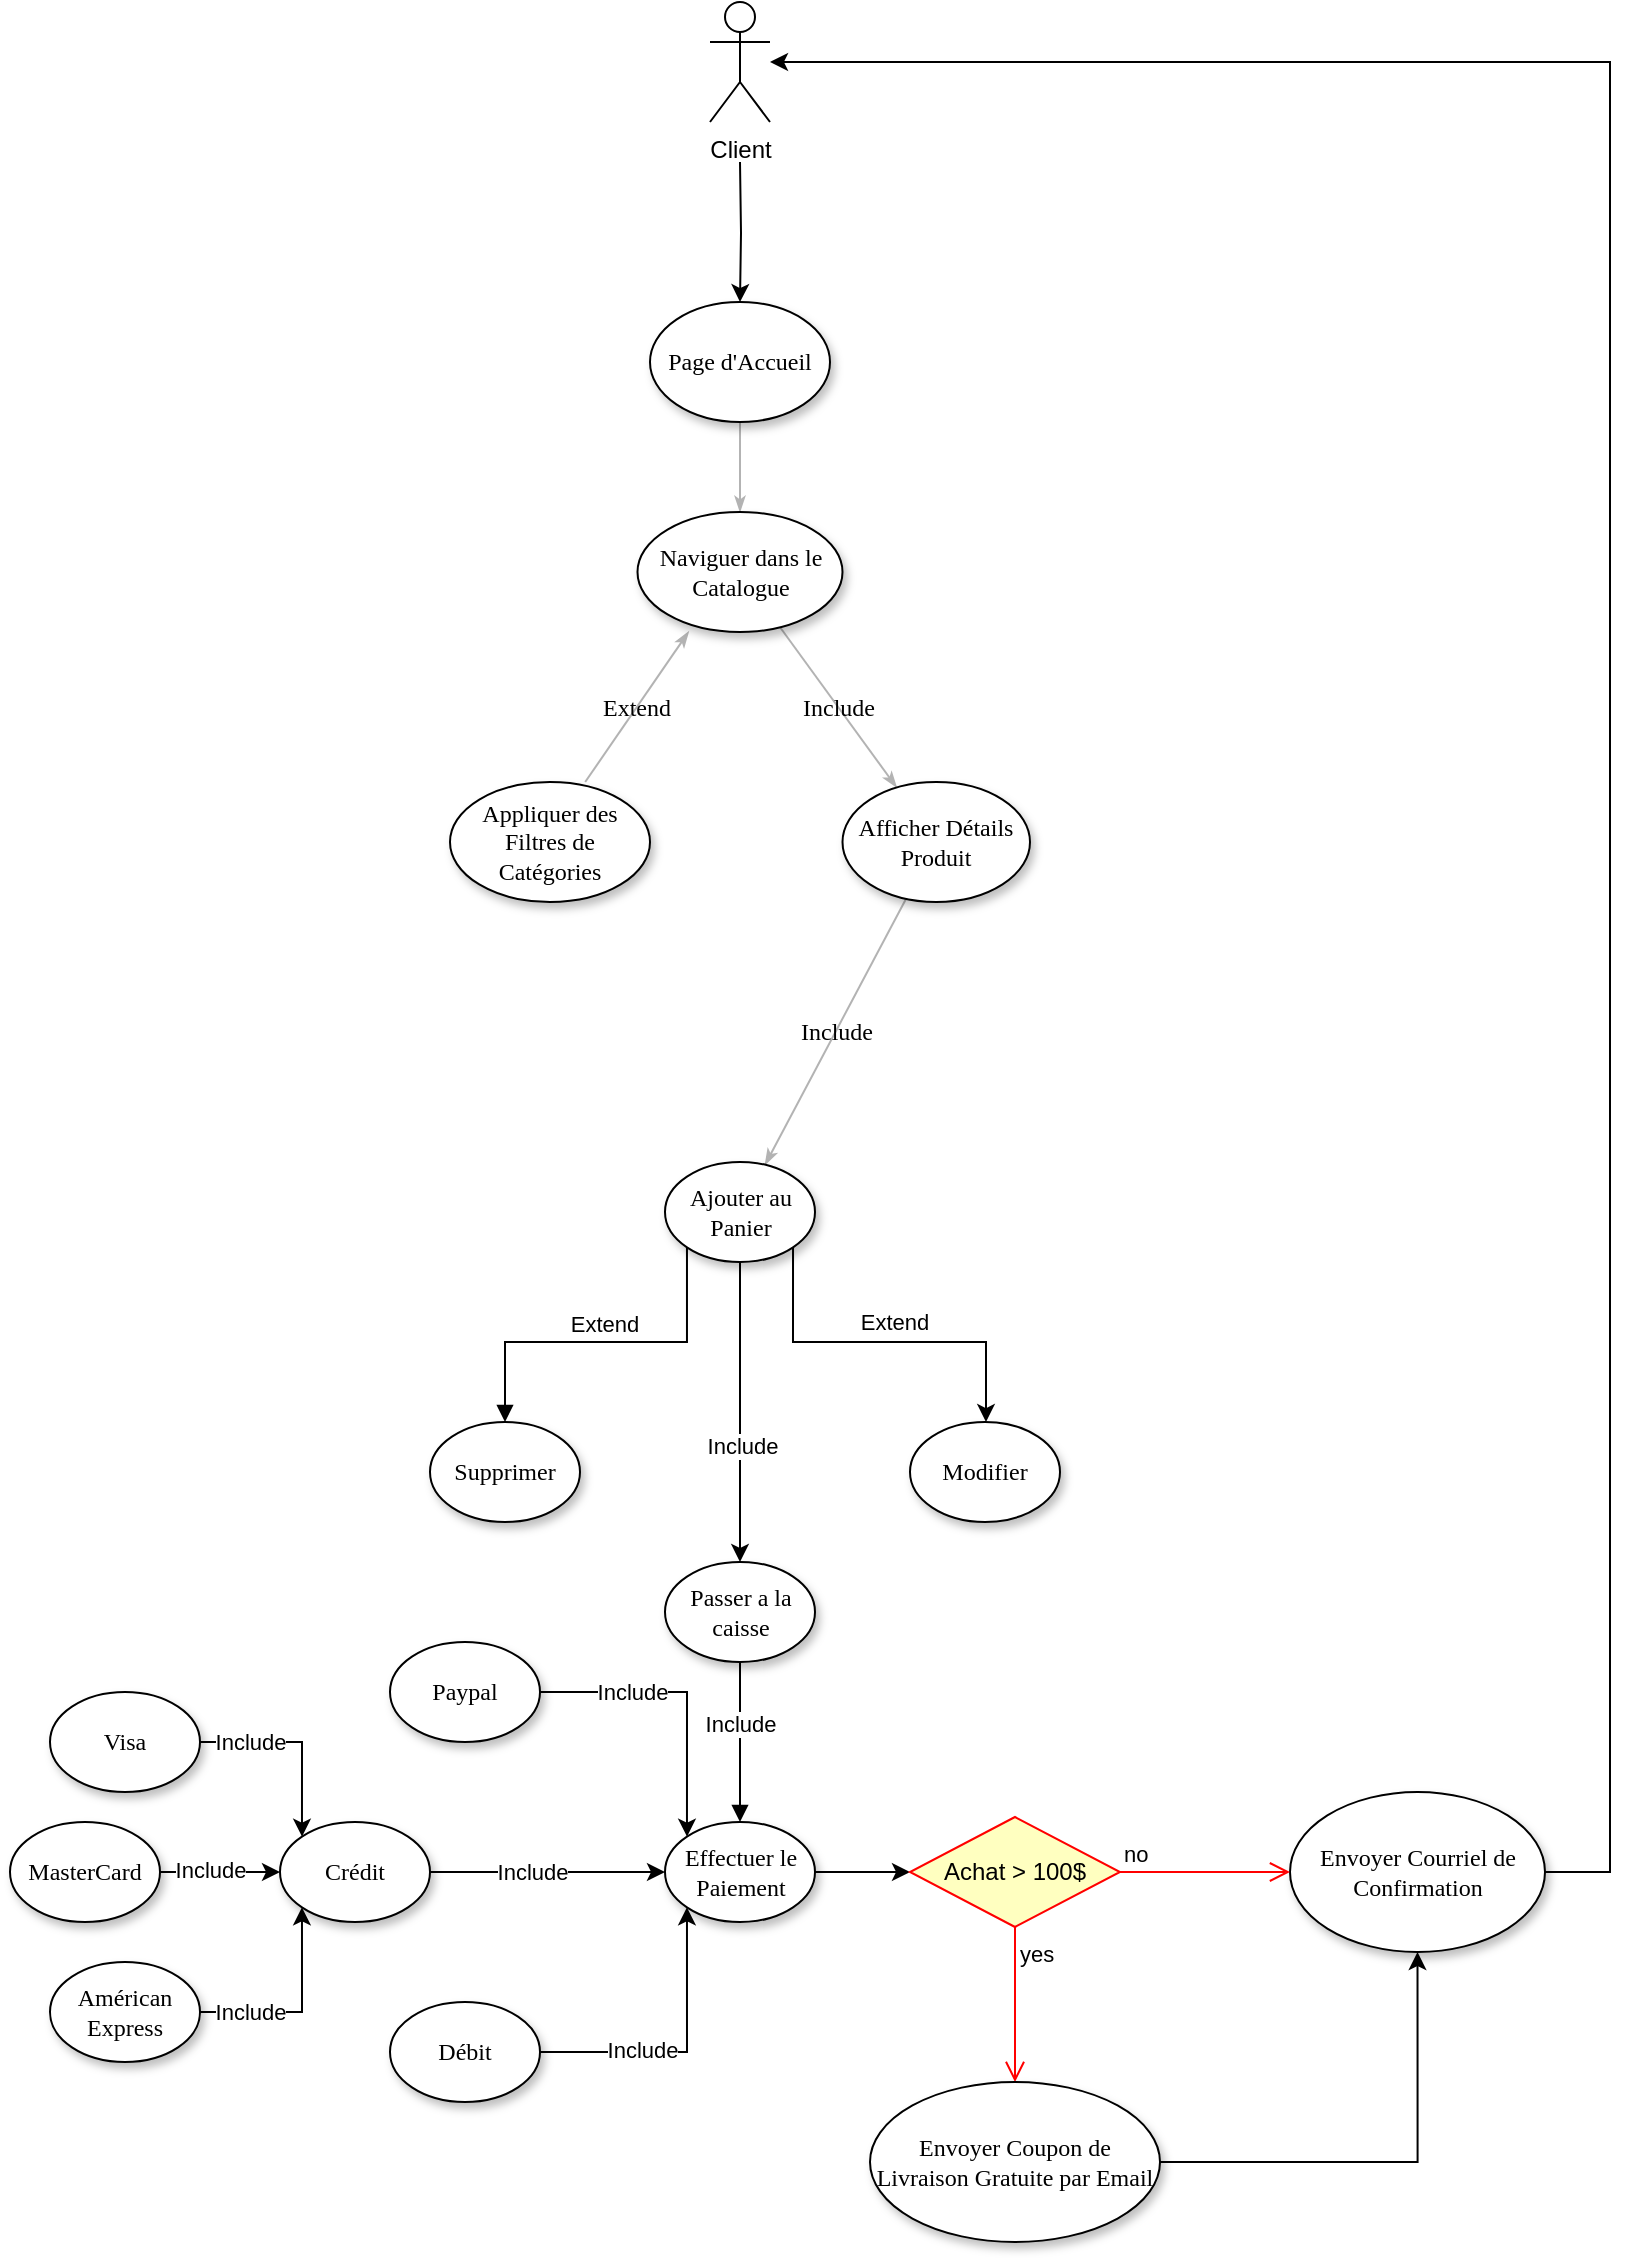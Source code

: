 <mxfile version="21.3.7" type="device">
  <diagram name="Page-1" id="42789a77-a242-8287-6e28-9cd8cfd52e62">
    <mxGraphModel dx="1840" dy="1697" grid="1" gridSize="10" guides="1" tooltips="1" connect="1" arrows="1" fold="1" page="1" pageScale="1" pageWidth="1100" pageHeight="850" background="none" math="0" shadow="0">
      <root>
        <mxCell id="0" />
        <mxCell id="1" parent="0" />
        <mxCell id="1ea317790d2ca983-12" style="edgeStyle=none;rounded=1;html=1;labelBackgroundColor=none;startArrow=none;startFill=0;startSize=5;endArrow=classicThin;endFill=1;endSize=5;jettySize=auto;orthogonalLoop=1;strokeColor=#B3B3B3;strokeWidth=1;fontFamily=Verdana;fontSize=12" parent="1" source="1ea317790d2ca983-1" target="1ea317790d2ca983-2" edge="1">
          <mxGeometry relative="1" as="geometry" />
        </mxCell>
        <mxCell id="1ea317790d2ca983-1" value="Page d&#39;Accueil" style="ellipse;whiteSpace=wrap;html=1;rounded=0;shadow=1;comic=0;labelBackgroundColor=none;strokeWidth=1;fontFamily=Verdana;fontSize=12;align=center;" parent="1" vertex="1">
          <mxGeometry x="450" y="80" width="90" height="60" as="geometry" />
        </mxCell>
        <mxCell id="1ea317790d2ca983-21" value="Extend" style="edgeStyle=none;rounded=1;html=1;labelBackgroundColor=none;startArrow=none;startFill=0;startSize=5;endArrow=classicThin;endFill=1;endSize=5;jettySize=auto;orthogonalLoop=1;strokeColor=#B3B3B3;strokeWidth=1;fontFamily=Verdana;fontSize=12;exitX=0.676;exitY=0;exitDx=0;exitDy=0;entryX=0.25;entryY=0.997;entryDx=0;entryDy=0;entryPerimeter=0;exitPerimeter=0;" parent="1" source="1ea317790d2ca983-7" target="1ea317790d2ca983-2" edge="1">
          <mxGeometry relative="1" as="geometry">
            <mxPoint x="380" y="230" as="targetPoint" />
          </mxGeometry>
        </mxCell>
        <mxCell id="1ea317790d2ca983-22" value="Include" style="edgeStyle=none;rounded=1;html=1;labelBackgroundColor=none;startArrow=none;startFill=0;startSize=5;endArrow=classicThin;endFill=1;endSize=5;jettySize=auto;orthogonalLoop=1;strokeColor=#B3B3B3;strokeWidth=1;fontFamily=Verdana;fontSize=12" parent="1" source="1ea317790d2ca983-2" target="1ea317790d2ca983-6" edge="1">
          <mxGeometry relative="1" as="geometry" />
        </mxCell>
        <mxCell id="1ea317790d2ca983-2" value="Naviguer dans le Catalogue" style="ellipse;whiteSpace=wrap;html=1;rounded=0;shadow=1;comic=0;labelBackgroundColor=none;strokeWidth=1;fontFamily=Verdana;fontSize=12;align=center;" parent="1" vertex="1">
          <mxGeometry x="443.75" y="185" width="102.5" height="60" as="geometry" />
        </mxCell>
        <mxCell id="1ea317790d2ca983-23" value="Include" style="edgeStyle=none;rounded=1;html=1;labelBackgroundColor=none;startArrow=none;startFill=0;startSize=5;endArrow=classicThin;endFill=1;endSize=5;jettySize=auto;orthogonalLoop=1;strokeColor=#B3B3B3;strokeWidth=1;fontFamily=Verdana;fontSize=12" parent="1" source="1ea317790d2ca983-6" target="1ea317790d2ca983-8" edge="1">
          <mxGeometry relative="1" as="geometry" />
        </mxCell>
        <mxCell id="1ea317790d2ca983-6" value="Afficher Détails Produit  " style="ellipse;whiteSpace=wrap;html=1;rounded=0;shadow=1;comic=0;labelBackgroundColor=none;strokeWidth=1;fontFamily=Verdana;fontSize=12;align=center;" parent="1" vertex="1">
          <mxGeometry x="546.25" y="320" width="93.75" height="60" as="geometry" />
        </mxCell>
        <mxCell id="1ea317790d2ca983-7" value=" Appliquer des Filtres de Catégories" style="ellipse;whiteSpace=wrap;html=1;rounded=0;shadow=1;comic=0;labelBackgroundColor=none;strokeWidth=1;fontFamily=Verdana;fontSize=12;align=center;" parent="1" vertex="1">
          <mxGeometry x="350" y="320" width="100" height="60" as="geometry" />
        </mxCell>
        <mxCell id="Pn99CGuM8QRfeOEsCEXC-9" value="" style="edgeStyle=orthogonalEdgeStyle;rounded=0;orthogonalLoop=1;jettySize=auto;html=1;exitX=1;exitY=1;exitDx=0;exitDy=0;" edge="1" parent="1" source="1ea317790d2ca983-8" target="Pn99CGuM8QRfeOEsCEXC-6">
          <mxGeometry relative="1" as="geometry">
            <Array as="points">
              <mxPoint x="522" y="600" />
              <mxPoint x="618" y="600" />
            </Array>
          </mxGeometry>
        </mxCell>
        <mxCell id="Pn99CGuM8QRfeOEsCEXC-10" value="Extend" style="edgeLabel;html=1;align=center;verticalAlign=middle;resizable=0;points=[];" vertex="1" connectable="0" parent="Pn99CGuM8QRfeOEsCEXC-9">
          <mxGeometry x="-0.082" y="-2" relative="1" as="geometry">
            <mxPoint x="13" y="-12" as="offset" />
          </mxGeometry>
        </mxCell>
        <mxCell id="Pn99CGuM8QRfeOEsCEXC-12" value="" style="edgeStyle=orthogonalEdgeStyle;rounded=0;orthogonalLoop=1;jettySize=auto;html=1;" edge="1" parent="1" source="1ea317790d2ca983-8" target="Pn99CGuM8QRfeOEsCEXC-11">
          <mxGeometry relative="1" as="geometry" />
        </mxCell>
        <mxCell id="Pn99CGuM8QRfeOEsCEXC-14" value="Include" style="edgeLabel;html=1;align=center;verticalAlign=middle;resizable=0;points=[];" vertex="1" connectable="0" parent="Pn99CGuM8QRfeOEsCEXC-12">
          <mxGeometry x="0.223" y="1" relative="1" as="geometry">
            <mxPoint as="offset" />
          </mxGeometry>
        </mxCell>
        <mxCell id="1ea317790d2ca983-8" value=" Ajouter au Panier  " style="ellipse;whiteSpace=wrap;html=1;rounded=0;shadow=1;comic=0;labelBackgroundColor=none;strokeWidth=1;fontFamily=Verdana;fontSize=12;align=center;" parent="1" vertex="1">
          <mxGeometry x="457.5" y="510" width="75" height="50" as="geometry" />
        </mxCell>
        <mxCell id="Pn99CGuM8QRfeOEsCEXC-2" value="" style="edgeStyle=orthogonalEdgeStyle;rounded=0;orthogonalLoop=1;jettySize=auto;html=1;" edge="1" parent="1" target="1ea317790d2ca983-1">
          <mxGeometry relative="1" as="geometry">
            <mxPoint x="495" y="10" as="sourcePoint" />
          </mxGeometry>
        </mxCell>
        <mxCell id="Pn99CGuM8QRfeOEsCEXC-1" value="Client" style="shape=umlActor;verticalLabelPosition=bottom;verticalAlign=top;html=1;outlineConnect=0;" vertex="1" parent="1">
          <mxGeometry x="480" y="-70" width="30" height="60" as="geometry" />
        </mxCell>
        <mxCell id="Pn99CGuM8QRfeOEsCEXC-3" value="Supprimer" style="ellipse;whiteSpace=wrap;html=1;rounded=0;shadow=1;comic=0;labelBackgroundColor=none;strokeWidth=1;fontFamily=Verdana;fontSize=12;align=center;" vertex="1" parent="1">
          <mxGeometry x="340" y="640" width="75" height="50" as="geometry" />
        </mxCell>
        <mxCell id="Pn99CGuM8QRfeOEsCEXC-6" value="  Modifier" style="ellipse;whiteSpace=wrap;html=1;rounded=0;shadow=1;comic=0;labelBackgroundColor=none;strokeWidth=1;fontFamily=Verdana;fontSize=12;align=center;" vertex="1" parent="1">
          <mxGeometry x="580" y="640" width="75" height="50" as="geometry" />
        </mxCell>
        <mxCell id="Pn99CGuM8QRfeOEsCEXC-8" value="Extend" style="html=1;verticalAlign=bottom;endArrow=block;edgeStyle=elbowEdgeStyle;elbow=vertical;curved=0;rounded=0;exitX=0;exitY=1;exitDx=0;exitDy=0;" edge="1" parent="1" source="1ea317790d2ca983-8" target="Pn99CGuM8QRfeOEsCEXC-3">
          <mxGeometry width="80" relative="1" as="geometry">
            <mxPoint x="510" y="710" as="sourcePoint" />
            <mxPoint x="590" y="710" as="targetPoint" />
            <Array as="points">
              <mxPoint x="420" y="600" />
            </Array>
          </mxGeometry>
        </mxCell>
        <mxCell id="Pn99CGuM8QRfeOEsCEXC-11" value="Passer a la caisse" style="ellipse;whiteSpace=wrap;html=1;rounded=0;shadow=1;comic=0;labelBackgroundColor=none;strokeWidth=1;fontFamily=Verdana;fontSize=12;align=center;" vertex="1" parent="1">
          <mxGeometry x="457.5" y="710" width="75" height="50" as="geometry" />
        </mxCell>
        <mxCell id="Pn99CGuM8QRfeOEsCEXC-26" value="" style="edgeStyle=orthogonalEdgeStyle;rounded=0;orthogonalLoop=1;jettySize=auto;html=1;" edge="1" parent="1" source="Pn99CGuM8QRfeOEsCEXC-15" target="Pn99CGuM8QRfeOEsCEXC-23">
          <mxGeometry relative="1" as="geometry" />
        </mxCell>
        <mxCell id="Pn99CGuM8QRfeOEsCEXC-15" value="Effectuer le Paiement" style="ellipse;whiteSpace=wrap;html=1;rounded=0;shadow=1;comic=0;labelBackgroundColor=none;strokeWidth=1;fontFamily=Verdana;fontSize=12;align=center;" vertex="1" parent="1">
          <mxGeometry x="457.5" y="840" width="75" height="50" as="geometry" />
        </mxCell>
        <mxCell id="Pn99CGuM8QRfeOEsCEXC-18" value="Include" style="html=1;verticalAlign=bottom;endArrow=block;edgeStyle=elbowEdgeStyle;elbow=vertical;curved=0;rounded=0;exitX=0.5;exitY=1;exitDx=0;exitDy=0;entryX=0.5;entryY=0;entryDx=0;entryDy=0;" edge="1" parent="1" source="Pn99CGuM8QRfeOEsCEXC-11" target="Pn99CGuM8QRfeOEsCEXC-15">
          <mxGeometry width="80" relative="1" as="geometry">
            <mxPoint x="530" y="730" as="sourcePoint" />
            <mxPoint x="610" y="730" as="targetPoint" />
          </mxGeometry>
        </mxCell>
        <mxCell id="Pn99CGuM8QRfeOEsCEXC-22" value="" style="edgeStyle=orthogonalEdgeStyle;rounded=0;orthogonalLoop=1;jettySize=auto;html=1;" edge="1" parent="1" source="Pn99CGuM8QRfeOEsCEXC-19" target="Pn99CGuM8QRfeOEsCEXC-1">
          <mxGeometry relative="1" as="geometry">
            <mxPoint x="767.5" y="865" as="targetPoint" />
            <Array as="points">
              <mxPoint x="930" y="865" />
              <mxPoint x="930" y="-40" />
            </Array>
          </mxGeometry>
        </mxCell>
        <mxCell id="Pn99CGuM8QRfeOEsCEXC-19" value=" Envoyer Courriel de Confirmation " style="ellipse;whiteSpace=wrap;html=1;rounded=0;shadow=1;comic=0;labelBackgroundColor=none;strokeWidth=1;fontFamily=Verdana;fontSize=12;align=center;" vertex="1" parent="1">
          <mxGeometry x="770" y="825" width="127.5" height="80" as="geometry" />
        </mxCell>
        <mxCell id="Pn99CGuM8QRfeOEsCEXC-23" value="Achat &amp;gt; 100$" style="rhombus;whiteSpace=wrap;html=1;fontColor=#000000;fillColor=#ffffc0;strokeColor=#ff0000;" vertex="1" parent="1">
          <mxGeometry x="580" y="837.5" width="105" height="55" as="geometry" />
        </mxCell>
        <mxCell id="Pn99CGuM8QRfeOEsCEXC-24" value="no" style="edgeStyle=orthogonalEdgeStyle;html=1;align=left;verticalAlign=bottom;endArrow=open;endSize=8;strokeColor=#ff0000;rounded=0;entryX=0;entryY=0.5;entryDx=0;entryDy=0;" edge="1" source="Pn99CGuM8QRfeOEsCEXC-23" parent="1" target="Pn99CGuM8QRfeOEsCEXC-19">
          <mxGeometry x="-1" relative="1" as="geometry">
            <mxPoint x="760" y="900" as="targetPoint" />
          </mxGeometry>
        </mxCell>
        <mxCell id="Pn99CGuM8QRfeOEsCEXC-25" value="yes" style="edgeStyle=orthogonalEdgeStyle;html=1;align=left;verticalAlign=top;endArrow=open;endSize=8;strokeColor=#ff0000;rounded=0;entryX=0.5;entryY=0;entryDx=0;entryDy=0;" edge="1" source="Pn99CGuM8QRfeOEsCEXC-23" parent="1" target="Pn99CGuM8QRfeOEsCEXC-27">
          <mxGeometry x="-1" relative="1" as="geometry">
            <mxPoint x="633" y="970" as="targetPoint" />
            <Array as="points" />
          </mxGeometry>
        </mxCell>
        <mxCell id="Pn99CGuM8QRfeOEsCEXC-30" value="" style="edgeStyle=orthogonalEdgeStyle;rounded=0;orthogonalLoop=1;jettySize=auto;html=1;entryX=0.5;entryY=1;entryDx=0;entryDy=0;" edge="1" parent="1" source="Pn99CGuM8QRfeOEsCEXC-27" target="Pn99CGuM8QRfeOEsCEXC-19">
          <mxGeometry relative="1" as="geometry">
            <mxPoint x="785" y="1010" as="targetPoint" />
          </mxGeometry>
        </mxCell>
        <mxCell id="Pn99CGuM8QRfeOEsCEXC-27" value=" Envoyer Coupon de Livraison Gratuite par Email" style="ellipse;whiteSpace=wrap;html=1;rounded=0;shadow=1;comic=0;labelBackgroundColor=none;strokeWidth=1;fontFamily=Verdana;fontSize=12;align=center;" vertex="1" parent="1">
          <mxGeometry x="560" y="970" width="145" height="80" as="geometry" />
        </mxCell>
        <mxCell id="Pn99CGuM8QRfeOEsCEXC-36" value="" style="edgeStyle=orthogonalEdgeStyle;rounded=0;orthogonalLoop=1;jettySize=auto;html=1;entryX=0;entryY=0;entryDx=0;entryDy=0;" edge="1" parent="1" source="Pn99CGuM8QRfeOEsCEXC-31" target="Pn99CGuM8QRfeOEsCEXC-15">
          <mxGeometry relative="1" as="geometry" />
        </mxCell>
        <mxCell id="Pn99CGuM8QRfeOEsCEXC-50" value="Include" style="edgeLabel;html=1;align=center;verticalAlign=middle;resizable=0;points=[];" vertex="1" connectable="0" parent="Pn99CGuM8QRfeOEsCEXC-36">
          <mxGeometry x="-0.369" relative="1" as="geometry">
            <mxPoint as="offset" />
          </mxGeometry>
        </mxCell>
        <mxCell id="Pn99CGuM8QRfeOEsCEXC-31" value="Paypal" style="ellipse;whiteSpace=wrap;html=1;rounded=0;shadow=1;comic=0;labelBackgroundColor=none;strokeWidth=1;fontFamily=Verdana;fontSize=12;align=center;" vertex="1" parent="1">
          <mxGeometry x="320" y="750" width="75" height="50" as="geometry" />
        </mxCell>
        <mxCell id="Pn99CGuM8QRfeOEsCEXC-35" value="" style="edgeStyle=orthogonalEdgeStyle;rounded=0;orthogonalLoop=1;jettySize=auto;html=1;" edge="1" parent="1" source="Pn99CGuM8QRfeOEsCEXC-32" target="Pn99CGuM8QRfeOEsCEXC-15">
          <mxGeometry relative="1" as="geometry">
            <Array as="points">
              <mxPoint x="400" y="865" />
              <mxPoint x="400" y="865" />
            </Array>
          </mxGeometry>
        </mxCell>
        <mxCell id="Pn99CGuM8QRfeOEsCEXC-49" value="Include" style="edgeLabel;html=1;align=center;verticalAlign=middle;resizable=0;points=[];" vertex="1" connectable="0" parent="Pn99CGuM8QRfeOEsCEXC-35">
          <mxGeometry x="-0.13" relative="1" as="geometry">
            <mxPoint as="offset" />
          </mxGeometry>
        </mxCell>
        <mxCell id="Pn99CGuM8QRfeOEsCEXC-32" value="Crédit" style="ellipse;whiteSpace=wrap;html=1;rounded=0;shadow=1;comic=0;labelBackgroundColor=none;strokeWidth=1;fontFamily=Verdana;fontSize=12;align=center;" vertex="1" parent="1">
          <mxGeometry x="265" y="840" width="75" height="50" as="geometry" />
        </mxCell>
        <mxCell id="Pn99CGuM8QRfeOEsCEXC-38" value="" style="edgeStyle=orthogonalEdgeStyle;rounded=0;orthogonalLoop=1;jettySize=auto;html=1;entryX=0;entryY=1;entryDx=0;entryDy=0;" edge="1" parent="1" source="Pn99CGuM8QRfeOEsCEXC-33" target="Pn99CGuM8QRfeOEsCEXC-15">
          <mxGeometry relative="1" as="geometry">
            <mxPoint x="465" y="955" as="targetPoint" />
          </mxGeometry>
        </mxCell>
        <mxCell id="Pn99CGuM8QRfeOEsCEXC-51" value="Include" style="edgeLabel;html=1;align=center;verticalAlign=middle;resizable=0;points=[];" vertex="1" connectable="0" parent="Pn99CGuM8QRfeOEsCEXC-38">
          <mxGeometry x="-0.299" y="1" relative="1" as="geometry">
            <mxPoint as="offset" />
          </mxGeometry>
        </mxCell>
        <mxCell id="Pn99CGuM8QRfeOEsCEXC-33" value="Débit" style="ellipse;whiteSpace=wrap;html=1;rounded=0;shadow=1;comic=0;labelBackgroundColor=none;strokeWidth=1;fontFamily=Verdana;fontSize=12;align=center;" vertex="1" parent="1">
          <mxGeometry x="320" y="930" width="75" height="50" as="geometry" />
        </mxCell>
        <mxCell id="Pn99CGuM8QRfeOEsCEXC-42" value="" style="edgeStyle=orthogonalEdgeStyle;rounded=0;orthogonalLoop=1;jettySize=auto;html=1;entryX=0;entryY=0;entryDx=0;entryDy=0;" edge="1" parent="1" source="Pn99CGuM8QRfeOEsCEXC-39" target="Pn99CGuM8QRfeOEsCEXC-32">
          <mxGeometry relative="1" as="geometry">
            <Array as="points">
              <mxPoint x="276" y="800" />
            </Array>
          </mxGeometry>
        </mxCell>
        <mxCell id="Pn99CGuM8QRfeOEsCEXC-45" value="Include" style="edgeLabel;html=1;align=center;verticalAlign=middle;resizable=0;points=[];" vertex="1" connectable="0" parent="Pn99CGuM8QRfeOEsCEXC-42">
          <mxGeometry x="-0.191" relative="1" as="geometry">
            <mxPoint x="-15" as="offset" />
          </mxGeometry>
        </mxCell>
        <mxCell id="Pn99CGuM8QRfeOEsCEXC-39" value="Visa" style="ellipse;whiteSpace=wrap;html=1;rounded=0;shadow=1;comic=0;labelBackgroundColor=none;strokeWidth=1;fontFamily=Verdana;fontSize=12;align=center;" vertex="1" parent="1">
          <mxGeometry x="150" y="775" width="75" height="50" as="geometry" />
        </mxCell>
        <mxCell id="Pn99CGuM8QRfeOEsCEXC-43" value="" style="edgeStyle=orthogonalEdgeStyle;rounded=0;orthogonalLoop=1;jettySize=auto;html=1;" edge="1" parent="1" source="Pn99CGuM8QRfeOEsCEXC-40" target="Pn99CGuM8QRfeOEsCEXC-32">
          <mxGeometry relative="1" as="geometry" />
        </mxCell>
        <mxCell id="Pn99CGuM8QRfeOEsCEXC-48" value="Include" style="edgeLabel;html=1;align=center;verticalAlign=middle;resizable=0;points=[];" vertex="1" connectable="0" parent="Pn99CGuM8QRfeOEsCEXC-43">
          <mxGeometry x="-0.174" y="1" relative="1" as="geometry">
            <mxPoint as="offset" />
          </mxGeometry>
        </mxCell>
        <mxCell id="Pn99CGuM8QRfeOEsCEXC-40" value="MasterCard" style="ellipse;whiteSpace=wrap;html=1;rounded=0;shadow=1;comic=0;labelBackgroundColor=none;strokeWidth=1;fontFamily=Verdana;fontSize=12;align=center;" vertex="1" parent="1">
          <mxGeometry x="130" y="840" width="75" height="50" as="geometry" />
        </mxCell>
        <mxCell id="Pn99CGuM8QRfeOEsCEXC-44" value="" style="edgeStyle=orthogonalEdgeStyle;rounded=0;orthogonalLoop=1;jettySize=auto;html=1;entryX=0;entryY=1;entryDx=0;entryDy=0;" edge="1" parent="1" source="Pn99CGuM8QRfeOEsCEXC-41" target="Pn99CGuM8QRfeOEsCEXC-32">
          <mxGeometry relative="1" as="geometry" />
        </mxCell>
        <mxCell id="Pn99CGuM8QRfeOEsCEXC-46" value="Include" style="edgeLabel;html=1;align=center;verticalAlign=middle;resizable=0;points=[];" vertex="1" connectable="0" parent="Pn99CGuM8QRfeOEsCEXC-44">
          <mxGeometry x="-0.467" relative="1" as="geometry">
            <mxPoint x="-3" as="offset" />
          </mxGeometry>
        </mxCell>
        <mxCell id="Pn99CGuM8QRfeOEsCEXC-41" value="Américan&lt;br&gt;Express" style="ellipse;whiteSpace=wrap;html=1;rounded=0;shadow=1;comic=0;labelBackgroundColor=none;strokeWidth=1;fontFamily=Verdana;fontSize=12;align=center;" vertex="1" parent="1">
          <mxGeometry x="150" y="910" width="75" height="50" as="geometry" />
        </mxCell>
      </root>
    </mxGraphModel>
  </diagram>
</mxfile>
